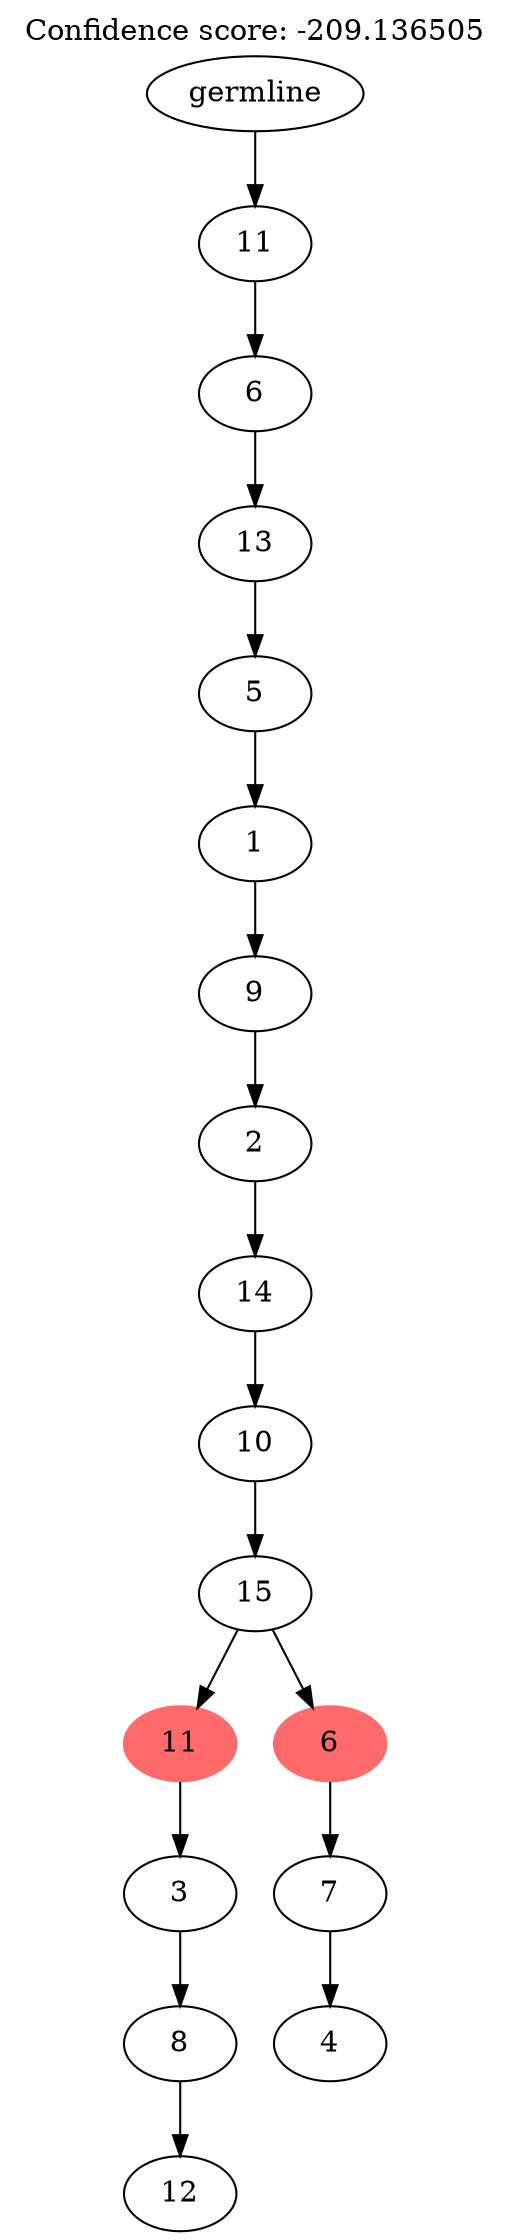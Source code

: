digraph g {
	"16" -> "17";
	"17" [label="12"];
	"15" -> "16";
	"16" [label="8"];
	"14" -> "15";
	"15" [label="3"];
	"12" -> "13";
	"13" [label="4"];
	"11" -> "12";
	"12" [label="7"];
	"10" -> "11";
	"11" [color=indianred1, style=filled, label="6"];
	"10" -> "14";
	"14" [color=indianred1, style=filled, label="11"];
	"9" -> "10";
	"10" [label="15"];
	"8" -> "9";
	"9" [label="10"];
	"7" -> "8";
	"8" [label="14"];
	"6" -> "7";
	"7" [label="2"];
	"5" -> "6";
	"6" [label="9"];
	"4" -> "5";
	"5" [label="1"];
	"3" -> "4";
	"4" [label="5"];
	"2" -> "3";
	"3" [label="13"];
	"1" -> "2";
	"2" [label="6"];
	"0" -> "1";
	"1" [label="11"];
	"0" [label="germline"];
	labelloc="t";
	label="Confidence score: -209.136505";
}

